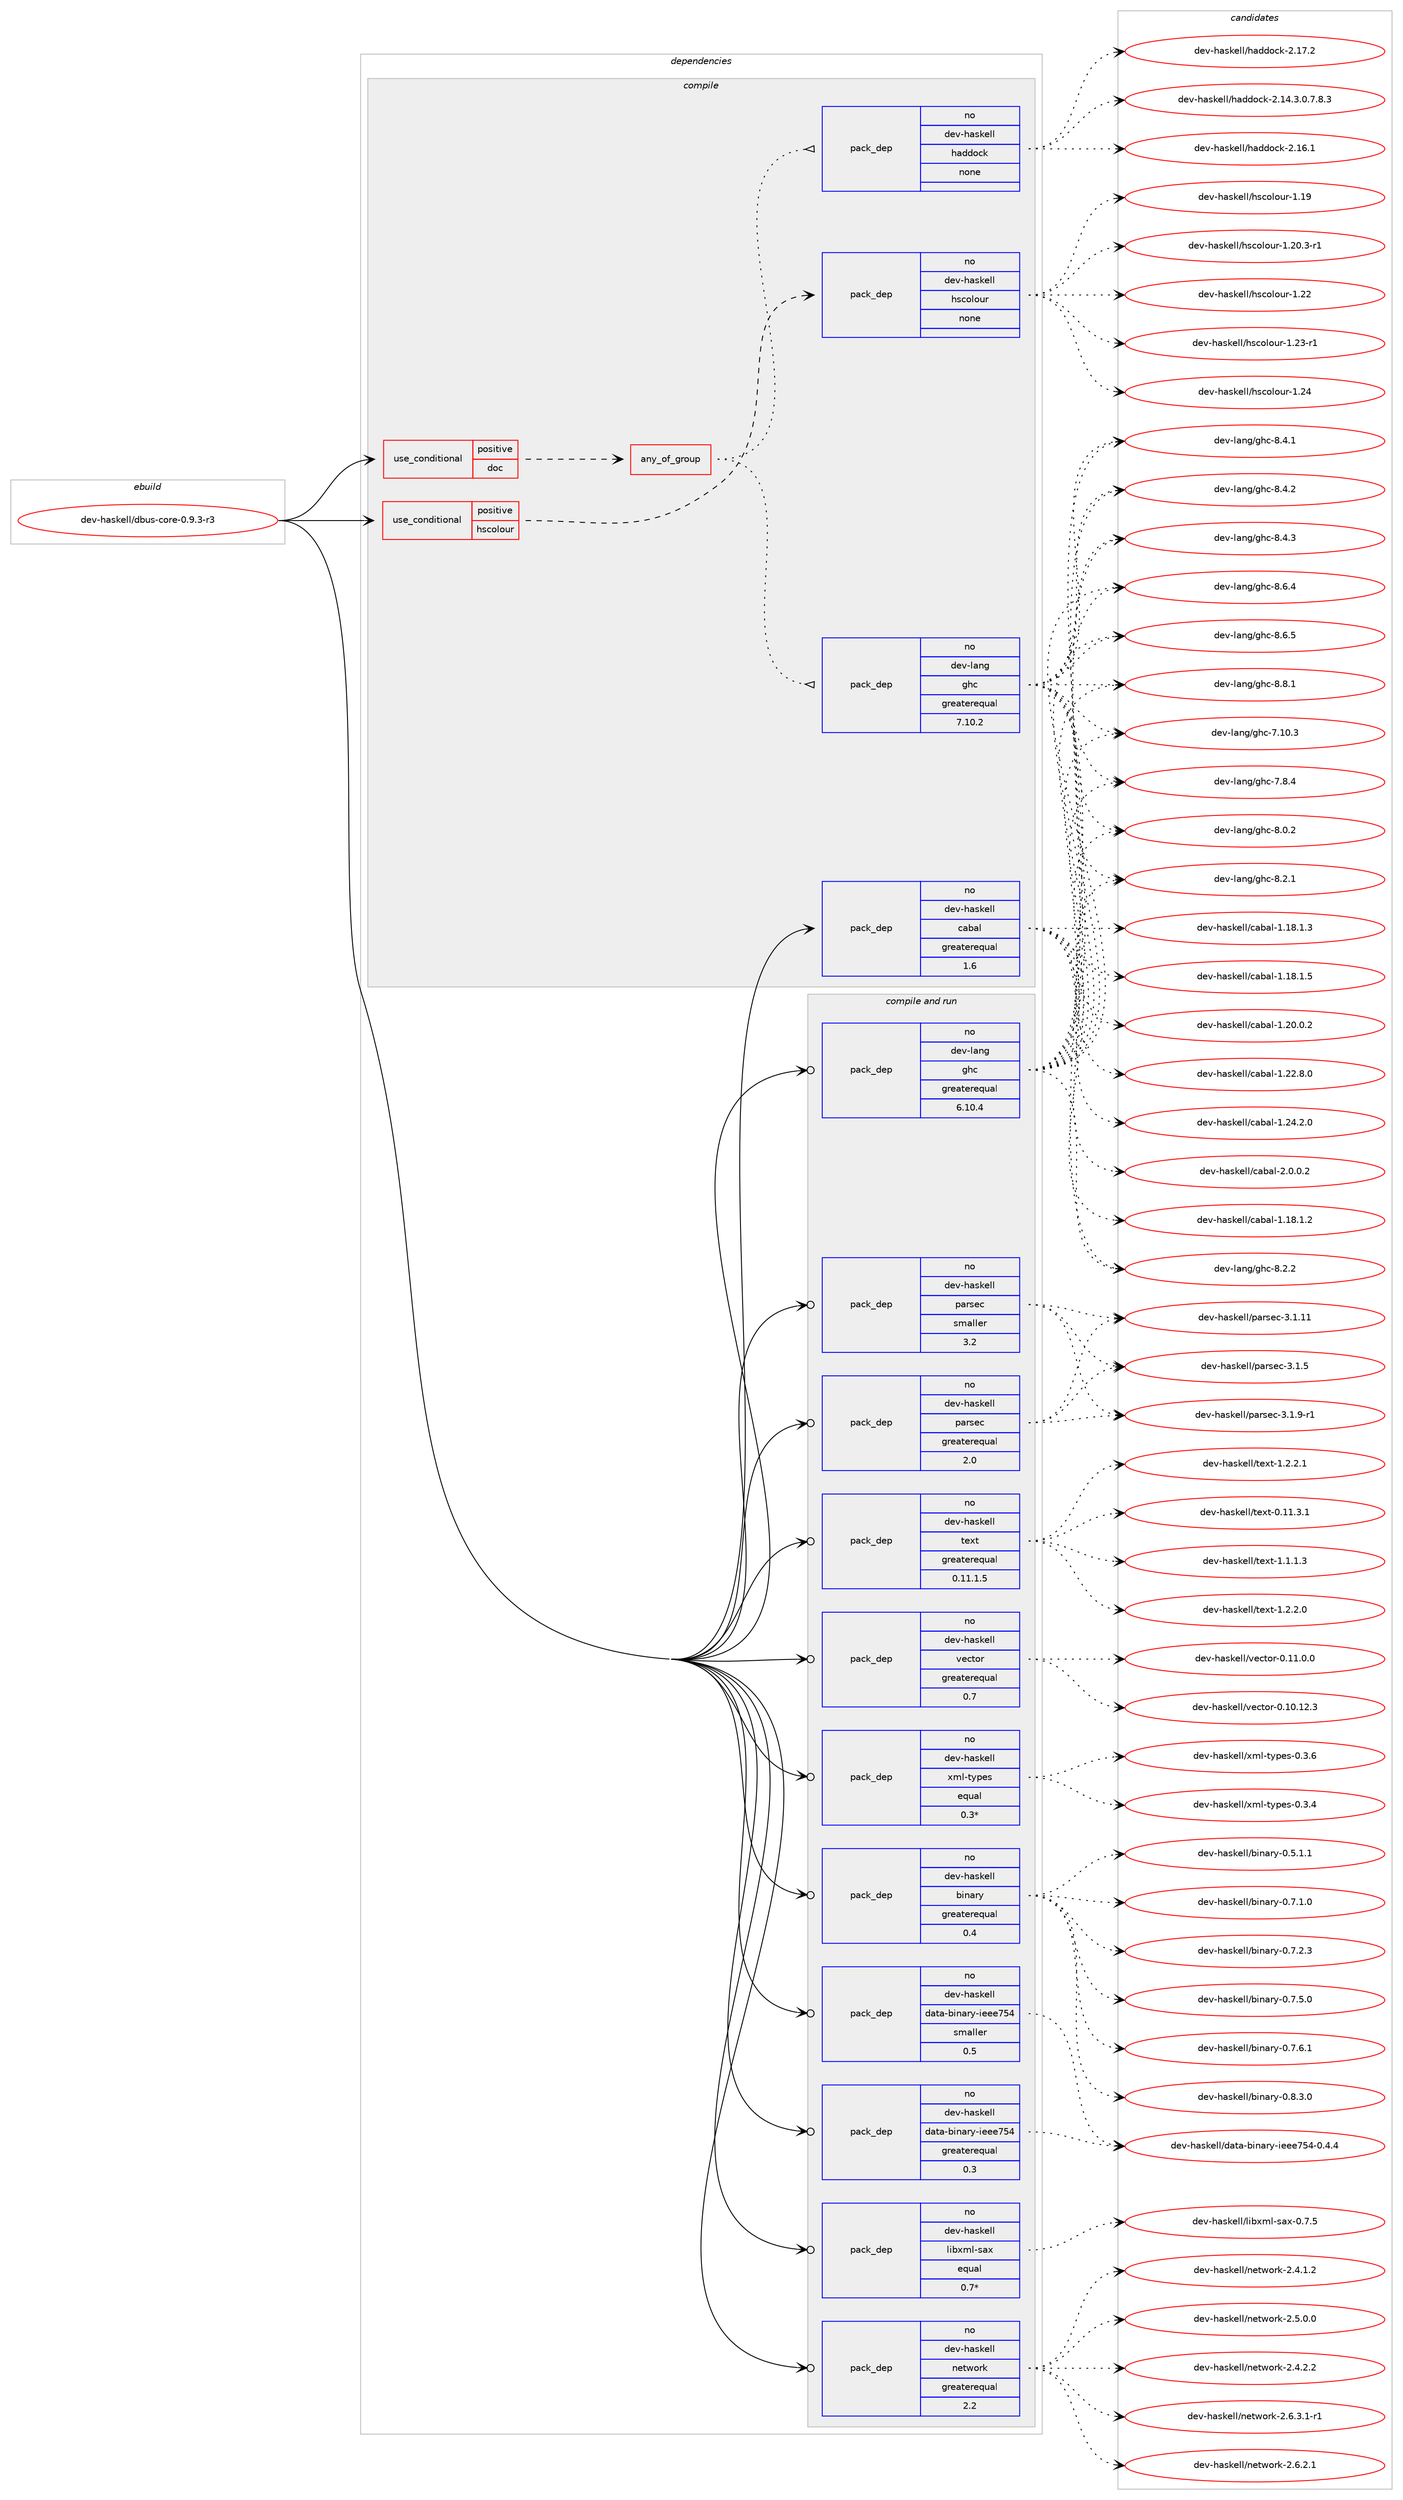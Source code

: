 digraph prolog {

# *************
# Graph options
# *************

newrank=true;
concentrate=true;
compound=true;
graph [rankdir=LR,fontname=Helvetica,fontsize=10,ranksep=1.5];#, ranksep=2.5, nodesep=0.2];
edge  [arrowhead=vee];
node  [fontname=Helvetica,fontsize=10];

# **********
# The ebuild
# **********

subgraph cluster_leftcol {
color=gray;
rank=same;
label=<<i>ebuild</i>>;
id [label="dev-haskell/dbus-core-0.9.3-r3", color=red, width=4, href="../dev-haskell/dbus-core-0.9.3-r3.svg"];
}

# ****************
# The dependencies
# ****************

subgraph cluster_midcol {
color=gray;
label=<<i>dependencies</i>>;
subgraph cluster_compile {
fillcolor="#eeeeee";
style=filled;
label=<<i>compile</i>>;
subgraph cond125475 {
dependency531076 [label=<<TABLE BORDER="0" CELLBORDER="1" CELLSPACING="0" CELLPADDING="4"><TR><TD ROWSPAN="3" CELLPADDING="10">use_conditional</TD></TR><TR><TD>positive</TD></TR><TR><TD>doc</TD></TR></TABLE>>, shape=none, color=red];
subgraph any9743 {
dependency531077 [label=<<TABLE BORDER="0" CELLBORDER="1" CELLSPACING="0" CELLPADDING="4"><TR><TD CELLPADDING="10">any_of_group</TD></TR></TABLE>>, shape=none, color=red];subgraph pack395501 {
dependency531078 [label=<<TABLE BORDER="0" CELLBORDER="1" CELLSPACING="0" CELLPADDING="4" WIDTH="220"><TR><TD ROWSPAN="6" CELLPADDING="30">pack_dep</TD></TR><TR><TD WIDTH="110">no</TD></TR><TR><TD>dev-haskell</TD></TR><TR><TD>haddock</TD></TR><TR><TD>none</TD></TR><TR><TD></TD></TR></TABLE>>, shape=none, color=blue];
}
dependency531077:e -> dependency531078:w [weight=20,style="dotted",arrowhead="oinv"];
subgraph pack395502 {
dependency531079 [label=<<TABLE BORDER="0" CELLBORDER="1" CELLSPACING="0" CELLPADDING="4" WIDTH="220"><TR><TD ROWSPAN="6" CELLPADDING="30">pack_dep</TD></TR><TR><TD WIDTH="110">no</TD></TR><TR><TD>dev-lang</TD></TR><TR><TD>ghc</TD></TR><TR><TD>greaterequal</TD></TR><TR><TD>7.10.2</TD></TR></TABLE>>, shape=none, color=blue];
}
dependency531077:e -> dependency531079:w [weight=20,style="dotted",arrowhead="oinv"];
}
dependency531076:e -> dependency531077:w [weight=20,style="dashed",arrowhead="vee"];
}
id:e -> dependency531076:w [weight=20,style="solid",arrowhead="vee"];
subgraph cond125476 {
dependency531080 [label=<<TABLE BORDER="0" CELLBORDER="1" CELLSPACING="0" CELLPADDING="4"><TR><TD ROWSPAN="3" CELLPADDING="10">use_conditional</TD></TR><TR><TD>positive</TD></TR><TR><TD>hscolour</TD></TR></TABLE>>, shape=none, color=red];
subgraph pack395503 {
dependency531081 [label=<<TABLE BORDER="0" CELLBORDER="1" CELLSPACING="0" CELLPADDING="4" WIDTH="220"><TR><TD ROWSPAN="6" CELLPADDING="30">pack_dep</TD></TR><TR><TD WIDTH="110">no</TD></TR><TR><TD>dev-haskell</TD></TR><TR><TD>hscolour</TD></TR><TR><TD>none</TD></TR><TR><TD></TD></TR></TABLE>>, shape=none, color=blue];
}
dependency531080:e -> dependency531081:w [weight=20,style="dashed",arrowhead="vee"];
}
id:e -> dependency531080:w [weight=20,style="solid",arrowhead="vee"];
subgraph pack395504 {
dependency531082 [label=<<TABLE BORDER="0" CELLBORDER="1" CELLSPACING="0" CELLPADDING="4" WIDTH="220"><TR><TD ROWSPAN="6" CELLPADDING="30">pack_dep</TD></TR><TR><TD WIDTH="110">no</TD></TR><TR><TD>dev-haskell</TD></TR><TR><TD>cabal</TD></TR><TR><TD>greaterequal</TD></TR><TR><TD>1.6</TD></TR></TABLE>>, shape=none, color=blue];
}
id:e -> dependency531082:w [weight=20,style="solid",arrowhead="vee"];
}
subgraph cluster_compileandrun {
fillcolor="#eeeeee";
style=filled;
label=<<i>compile and run</i>>;
subgraph pack395505 {
dependency531083 [label=<<TABLE BORDER="0" CELLBORDER="1" CELLSPACING="0" CELLPADDING="4" WIDTH="220"><TR><TD ROWSPAN="6" CELLPADDING="30">pack_dep</TD></TR><TR><TD WIDTH="110">no</TD></TR><TR><TD>dev-haskell</TD></TR><TR><TD>binary</TD></TR><TR><TD>greaterequal</TD></TR><TR><TD>0.4</TD></TR></TABLE>>, shape=none, color=blue];
}
id:e -> dependency531083:w [weight=20,style="solid",arrowhead="odotvee"];
subgraph pack395506 {
dependency531084 [label=<<TABLE BORDER="0" CELLBORDER="1" CELLSPACING="0" CELLPADDING="4" WIDTH="220"><TR><TD ROWSPAN="6" CELLPADDING="30">pack_dep</TD></TR><TR><TD WIDTH="110">no</TD></TR><TR><TD>dev-haskell</TD></TR><TR><TD>data-binary-ieee754</TD></TR><TR><TD>greaterequal</TD></TR><TR><TD>0.3</TD></TR></TABLE>>, shape=none, color=blue];
}
id:e -> dependency531084:w [weight=20,style="solid",arrowhead="odotvee"];
subgraph pack395507 {
dependency531085 [label=<<TABLE BORDER="0" CELLBORDER="1" CELLSPACING="0" CELLPADDING="4" WIDTH="220"><TR><TD ROWSPAN="6" CELLPADDING="30">pack_dep</TD></TR><TR><TD WIDTH="110">no</TD></TR><TR><TD>dev-haskell</TD></TR><TR><TD>data-binary-ieee754</TD></TR><TR><TD>smaller</TD></TR><TR><TD>0.5</TD></TR></TABLE>>, shape=none, color=blue];
}
id:e -> dependency531085:w [weight=20,style="solid",arrowhead="odotvee"];
subgraph pack395508 {
dependency531086 [label=<<TABLE BORDER="0" CELLBORDER="1" CELLSPACING="0" CELLPADDING="4" WIDTH="220"><TR><TD ROWSPAN="6" CELLPADDING="30">pack_dep</TD></TR><TR><TD WIDTH="110">no</TD></TR><TR><TD>dev-haskell</TD></TR><TR><TD>libxml-sax</TD></TR><TR><TD>equal</TD></TR><TR><TD>0.7*</TD></TR></TABLE>>, shape=none, color=blue];
}
id:e -> dependency531086:w [weight=20,style="solid",arrowhead="odotvee"];
subgraph pack395509 {
dependency531087 [label=<<TABLE BORDER="0" CELLBORDER="1" CELLSPACING="0" CELLPADDING="4" WIDTH="220"><TR><TD ROWSPAN="6" CELLPADDING="30">pack_dep</TD></TR><TR><TD WIDTH="110">no</TD></TR><TR><TD>dev-haskell</TD></TR><TR><TD>network</TD></TR><TR><TD>greaterequal</TD></TR><TR><TD>2.2</TD></TR></TABLE>>, shape=none, color=blue];
}
id:e -> dependency531087:w [weight=20,style="solid",arrowhead="odotvee"];
subgraph pack395510 {
dependency531088 [label=<<TABLE BORDER="0" CELLBORDER="1" CELLSPACING="0" CELLPADDING="4" WIDTH="220"><TR><TD ROWSPAN="6" CELLPADDING="30">pack_dep</TD></TR><TR><TD WIDTH="110">no</TD></TR><TR><TD>dev-haskell</TD></TR><TR><TD>parsec</TD></TR><TR><TD>greaterequal</TD></TR><TR><TD>2.0</TD></TR></TABLE>>, shape=none, color=blue];
}
id:e -> dependency531088:w [weight=20,style="solid",arrowhead="odotvee"];
subgraph pack395511 {
dependency531089 [label=<<TABLE BORDER="0" CELLBORDER="1" CELLSPACING="0" CELLPADDING="4" WIDTH="220"><TR><TD ROWSPAN="6" CELLPADDING="30">pack_dep</TD></TR><TR><TD WIDTH="110">no</TD></TR><TR><TD>dev-haskell</TD></TR><TR><TD>parsec</TD></TR><TR><TD>smaller</TD></TR><TR><TD>3.2</TD></TR></TABLE>>, shape=none, color=blue];
}
id:e -> dependency531089:w [weight=20,style="solid",arrowhead="odotvee"];
subgraph pack395512 {
dependency531090 [label=<<TABLE BORDER="0" CELLBORDER="1" CELLSPACING="0" CELLPADDING="4" WIDTH="220"><TR><TD ROWSPAN="6" CELLPADDING="30">pack_dep</TD></TR><TR><TD WIDTH="110">no</TD></TR><TR><TD>dev-haskell</TD></TR><TR><TD>text</TD></TR><TR><TD>greaterequal</TD></TR><TR><TD>0.11.1.5</TD></TR></TABLE>>, shape=none, color=blue];
}
id:e -> dependency531090:w [weight=20,style="solid",arrowhead="odotvee"];
subgraph pack395513 {
dependency531091 [label=<<TABLE BORDER="0" CELLBORDER="1" CELLSPACING="0" CELLPADDING="4" WIDTH="220"><TR><TD ROWSPAN="6" CELLPADDING="30">pack_dep</TD></TR><TR><TD WIDTH="110">no</TD></TR><TR><TD>dev-haskell</TD></TR><TR><TD>vector</TD></TR><TR><TD>greaterequal</TD></TR><TR><TD>0.7</TD></TR></TABLE>>, shape=none, color=blue];
}
id:e -> dependency531091:w [weight=20,style="solid",arrowhead="odotvee"];
subgraph pack395514 {
dependency531092 [label=<<TABLE BORDER="0" CELLBORDER="1" CELLSPACING="0" CELLPADDING="4" WIDTH="220"><TR><TD ROWSPAN="6" CELLPADDING="30">pack_dep</TD></TR><TR><TD WIDTH="110">no</TD></TR><TR><TD>dev-haskell</TD></TR><TR><TD>xml-types</TD></TR><TR><TD>equal</TD></TR><TR><TD>0.3*</TD></TR></TABLE>>, shape=none, color=blue];
}
id:e -> dependency531092:w [weight=20,style="solid",arrowhead="odotvee"];
subgraph pack395515 {
dependency531093 [label=<<TABLE BORDER="0" CELLBORDER="1" CELLSPACING="0" CELLPADDING="4" WIDTH="220"><TR><TD ROWSPAN="6" CELLPADDING="30">pack_dep</TD></TR><TR><TD WIDTH="110">no</TD></TR><TR><TD>dev-lang</TD></TR><TR><TD>ghc</TD></TR><TR><TD>greaterequal</TD></TR><TR><TD>6.10.4</TD></TR></TABLE>>, shape=none, color=blue];
}
id:e -> dependency531093:w [weight=20,style="solid",arrowhead="odotvee"];
}
subgraph cluster_run {
fillcolor="#eeeeee";
style=filled;
label=<<i>run</i>>;
}
}

# **************
# The candidates
# **************

subgraph cluster_choices {
rank=same;
color=gray;
label=<<i>candidates</i>>;

subgraph choice395501 {
color=black;
nodesep=1;
choice1001011184510497115107101108108471049710010011199107455046495246514648465546564651 [label="dev-haskell/haddock-2.14.3.0.7.8.3", color=red, width=4,href="../dev-haskell/haddock-2.14.3.0.7.8.3.svg"];
choice100101118451049711510710110810847104971001001119910745504649544649 [label="dev-haskell/haddock-2.16.1", color=red, width=4,href="../dev-haskell/haddock-2.16.1.svg"];
choice100101118451049711510710110810847104971001001119910745504649554650 [label="dev-haskell/haddock-2.17.2", color=red, width=4,href="../dev-haskell/haddock-2.17.2.svg"];
dependency531078:e -> choice1001011184510497115107101108108471049710010011199107455046495246514648465546564651:w [style=dotted,weight="100"];
dependency531078:e -> choice100101118451049711510710110810847104971001001119910745504649544649:w [style=dotted,weight="100"];
dependency531078:e -> choice100101118451049711510710110810847104971001001119910745504649554650:w [style=dotted,weight="100"];
}
subgraph choice395502 {
color=black;
nodesep=1;
choice1001011184510897110103471031049945554649484651 [label="dev-lang/ghc-7.10.3", color=red, width=4,href="../dev-lang/ghc-7.10.3.svg"];
choice10010111845108971101034710310499455546564652 [label="dev-lang/ghc-7.8.4", color=red, width=4,href="../dev-lang/ghc-7.8.4.svg"];
choice10010111845108971101034710310499455646484650 [label="dev-lang/ghc-8.0.2", color=red, width=4,href="../dev-lang/ghc-8.0.2.svg"];
choice10010111845108971101034710310499455646504649 [label="dev-lang/ghc-8.2.1", color=red, width=4,href="../dev-lang/ghc-8.2.1.svg"];
choice10010111845108971101034710310499455646504650 [label="dev-lang/ghc-8.2.2", color=red, width=4,href="../dev-lang/ghc-8.2.2.svg"];
choice10010111845108971101034710310499455646524649 [label="dev-lang/ghc-8.4.1", color=red, width=4,href="../dev-lang/ghc-8.4.1.svg"];
choice10010111845108971101034710310499455646524650 [label="dev-lang/ghc-8.4.2", color=red, width=4,href="../dev-lang/ghc-8.4.2.svg"];
choice10010111845108971101034710310499455646524651 [label="dev-lang/ghc-8.4.3", color=red, width=4,href="../dev-lang/ghc-8.4.3.svg"];
choice10010111845108971101034710310499455646544652 [label="dev-lang/ghc-8.6.4", color=red, width=4,href="../dev-lang/ghc-8.6.4.svg"];
choice10010111845108971101034710310499455646544653 [label="dev-lang/ghc-8.6.5", color=red, width=4,href="../dev-lang/ghc-8.6.5.svg"];
choice10010111845108971101034710310499455646564649 [label="dev-lang/ghc-8.8.1", color=red, width=4,href="../dev-lang/ghc-8.8.1.svg"];
dependency531079:e -> choice1001011184510897110103471031049945554649484651:w [style=dotted,weight="100"];
dependency531079:e -> choice10010111845108971101034710310499455546564652:w [style=dotted,weight="100"];
dependency531079:e -> choice10010111845108971101034710310499455646484650:w [style=dotted,weight="100"];
dependency531079:e -> choice10010111845108971101034710310499455646504649:w [style=dotted,weight="100"];
dependency531079:e -> choice10010111845108971101034710310499455646504650:w [style=dotted,weight="100"];
dependency531079:e -> choice10010111845108971101034710310499455646524649:w [style=dotted,weight="100"];
dependency531079:e -> choice10010111845108971101034710310499455646524650:w [style=dotted,weight="100"];
dependency531079:e -> choice10010111845108971101034710310499455646524651:w [style=dotted,weight="100"];
dependency531079:e -> choice10010111845108971101034710310499455646544652:w [style=dotted,weight="100"];
dependency531079:e -> choice10010111845108971101034710310499455646544653:w [style=dotted,weight="100"];
dependency531079:e -> choice10010111845108971101034710310499455646564649:w [style=dotted,weight="100"];
}
subgraph choice395503 {
color=black;
nodesep=1;
choice100101118451049711510710110810847104115991111081111171144549464957 [label="dev-haskell/hscolour-1.19", color=red, width=4,href="../dev-haskell/hscolour-1.19.svg"];
choice10010111845104971151071011081084710411599111108111117114454946504846514511449 [label="dev-haskell/hscolour-1.20.3-r1", color=red, width=4,href="../dev-haskell/hscolour-1.20.3-r1.svg"];
choice100101118451049711510710110810847104115991111081111171144549465050 [label="dev-haskell/hscolour-1.22", color=red, width=4,href="../dev-haskell/hscolour-1.22.svg"];
choice1001011184510497115107101108108471041159911110811111711445494650514511449 [label="dev-haskell/hscolour-1.23-r1", color=red, width=4,href="../dev-haskell/hscolour-1.23-r1.svg"];
choice100101118451049711510710110810847104115991111081111171144549465052 [label="dev-haskell/hscolour-1.24", color=red, width=4,href="../dev-haskell/hscolour-1.24.svg"];
dependency531081:e -> choice100101118451049711510710110810847104115991111081111171144549464957:w [style=dotted,weight="100"];
dependency531081:e -> choice10010111845104971151071011081084710411599111108111117114454946504846514511449:w [style=dotted,weight="100"];
dependency531081:e -> choice100101118451049711510710110810847104115991111081111171144549465050:w [style=dotted,weight="100"];
dependency531081:e -> choice1001011184510497115107101108108471041159911110811111711445494650514511449:w [style=dotted,weight="100"];
dependency531081:e -> choice100101118451049711510710110810847104115991111081111171144549465052:w [style=dotted,weight="100"];
}
subgraph choice395504 {
color=black;
nodesep=1;
choice10010111845104971151071011081084799979897108454946495646494650 [label="dev-haskell/cabal-1.18.1.2", color=red, width=4,href="../dev-haskell/cabal-1.18.1.2.svg"];
choice10010111845104971151071011081084799979897108454946495646494651 [label="dev-haskell/cabal-1.18.1.3", color=red, width=4,href="../dev-haskell/cabal-1.18.1.3.svg"];
choice10010111845104971151071011081084799979897108454946495646494653 [label="dev-haskell/cabal-1.18.1.5", color=red, width=4,href="../dev-haskell/cabal-1.18.1.5.svg"];
choice10010111845104971151071011081084799979897108454946504846484650 [label="dev-haskell/cabal-1.20.0.2", color=red, width=4,href="../dev-haskell/cabal-1.20.0.2.svg"];
choice10010111845104971151071011081084799979897108454946505046564648 [label="dev-haskell/cabal-1.22.8.0", color=red, width=4,href="../dev-haskell/cabal-1.22.8.0.svg"];
choice10010111845104971151071011081084799979897108454946505246504648 [label="dev-haskell/cabal-1.24.2.0", color=red, width=4,href="../dev-haskell/cabal-1.24.2.0.svg"];
choice100101118451049711510710110810847999798971084550464846484650 [label="dev-haskell/cabal-2.0.0.2", color=red, width=4,href="../dev-haskell/cabal-2.0.0.2.svg"];
dependency531082:e -> choice10010111845104971151071011081084799979897108454946495646494650:w [style=dotted,weight="100"];
dependency531082:e -> choice10010111845104971151071011081084799979897108454946495646494651:w [style=dotted,weight="100"];
dependency531082:e -> choice10010111845104971151071011081084799979897108454946495646494653:w [style=dotted,weight="100"];
dependency531082:e -> choice10010111845104971151071011081084799979897108454946504846484650:w [style=dotted,weight="100"];
dependency531082:e -> choice10010111845104971151071011081084799979897108454946505046564648:w [style=dotted,weight="100"];
dependency531082:e -> choice10010111845104971151071011081084799979897108454946505246504648:w [style=dotted,weight="100"];
dependency531082:e -> choice100101118451049711510710110810847999798971084550464846484650:w [style=dotted,weight="100"];
}
subgraph choice395505 {
color=black;
nodesep=1;
choice10010111845104971151071011081084798105110971141214548465346494649 [label="dev-haskell/binary-0.5.1.1", color=red, width=4,href="../dev-haskell/binary-0.5.1.1.svg"];
choice10010111845104971151071011081084798105110971141214548465546494648 [label="dev-haskell/binary-0.7.1.0", color=red, width=4,href="../dev-haskell/binary-0.7.1.0.svg"];
choice10010111845104971151071011081084798105110971141214548465546504651 [label="dev-haskell/binary-0.7.2.3", color=red, width=4,href="../dev-haskell/binary-0.7.2.3.svg"];
choice10010111845104971151071011081084798105110971141214548465546534648 [label="dev-haskell/binary-0.7.5.0", color=red, width=4,href="../dev-haskell/binary-0.7.5.0.svg"];
choice10010111845104971151071011081084798105110971141214548465546544649 [label="dev-haskell/binary-0.7.6.1", color=red, width=4,href="../dev-haskell/binary-0.7.6.1.svg"];
choice10010111845104971151071011081084798105110971141214548465646514648 [label="dev-haskell/binary-0.8.3.0", color=red, width=4,href="../dev-haskell/binary-0.8.3.0.svg"];
dependency531083:e -> choice10010111845104971151071011081084798105110971141214548465346494649:w [style=dotted,weight="100"];
dependency531083:e -> choice10010111845104971151071011081084798105110971141214548465546494648:w [style=dotted,weight="100"];
dependency531083:e -> choice10010111845104971151071011081084798105110971141214548465546504651:w [style=dotted,weight="100"];
dependency531083:e -> choice10010111845104971151071011081084798105110971141214548465546534648:w [style=dotted,weight="100"];
dependency531083:e -> choice10010111845104971151071011081084798105110971141214548465546544649:w [style=dotted,weight="100"];
dependency531083:e -> choice10010111845104971151071011081084798105110971141214548465646514648:w [style=dotted,weight="100"];
}
subgraph choice395506 {
color=black;
nodesep=1;
choice100101118451049711510710110810847100971169745981051109711412145105101101101555352454846524652 [label="dev-haskell/data-binary-ieee754-0.4.4", color=red, width=4,href="../dev-haskell/data-binary-ieee754-0.4.4.svg"];
dependency531084:e -> choice100101118451049711510710110810847100971169745981051109711412145105101101101555352454846524652:w [style=dotted,weight="100"];
}
subgraph choice395507 {
color=black;
nodesep=1;
choice100101118451049711510710110810847100971169745981051109711412145105101101101555352454846524652 [label="dev-haskell/data-binary-ieee754-0.4.4", color=red, width=4,href="../dev-haskell/data-binary-ieee754-0.4.4.svg"];
dependency531085:e -> choice100101118451049711510710110810847100971169745981051109711412145105101101101555352454846524652:w [style=dotted,weight="100"];
}
subgraph choice395508 {
color=black;
nodesep=1;
choice100101118451049711510710110810847108105981201091084511597120454846554653 [label="dev-haskell/libxml-sax-0.7.5", color=red, width=4,href="../dev-haskell/libxml-sax-0.7.5.svg"];
dependency531086:e -> choice100101118451049711510710110810847108105981201091084511597120454846554653:w [style=dotted,weight="100"];
}
subgraph choice395509 {
color=black;
nodesep=1;
choice1001011184510497115107101108108471101011161191111141074550465246494650 [label="dev-haskell/network-2.4.1.2", color=red, width=4,href="../dev-haskell/network-2.4.1.2.svg"];
choice1001011184510497115107101108108471101011161191111141074550465246504650 [label="dev-haskell/network-2.4.2.2", color=red, width=4,href="../dev-haskell/network-2.4.2.2.svg"];
choice1001011184510497115107101108108471101011161191111141074550465346484648 [label="dev-haskell/network-2.5.0.0", color=red, width=4,href="../dev-haskell/network-2.5.0.0.svg"];
choice1001011184510497115107101108108471101011161191111141074550465446504649 [label="dev-haskell/network-2.6.2.1", color=red, width=4,href="../dev-haskell/network-2.6.2.1.svg"];
choice10010111845104971151071011081084711010111611911111410745504654465146494511449 [label="dev-haskell/network-2.6.3.1-r1", color=red, width=4,href="../dev-haskell/network-2.6.3.1-r1.svg"];
dependency531087:e -> choice1001011184510497115107101108108471101011161191111141074550465246494650:w [style=dotted,weight="100"];
dependency531087:e -> choice1001011184510497115107101108108471101011161191111141074550465246504650:w [style=dotted,weight="100"];
dependency531087:e -> choice1001011184510497115107101108108471101011161191111141074550465346484648:w [style=dotted,weight="100"];
dependency531087:e -> choice1001011184510497115107101108108471101011161191111141074550465446504649:w [style=dotted,weight="100"];
dependency531087:e -> choice10010111845104971151071011081084711010111611911111410745504654465146494511449:w [style=dotted,weight="100"];
}
subgraph choice395510 {
color=black;
nodesep=1;
choice100101118451049711510710110810847112971141151019945514649464949 [label="dev-haskell/parsec-3.1.11", color=red, width=4,href="../dev-haskell/parsec-3.1.11.svg"];
choice1001011184510497115107101108108471129711411510199455146494653 [label="dev-haskell/parsec-3.1.5", color=red, width=4,href="../dev-haskell/parsec-3.1.5.svg"];
choice10010111845104971151071011081084711297114115101994551464946574511449 [label="dev-haskell/parsec-3.1.9-r1", color=red, width=4,href="../dev-haskell/parsec-3.1.9-r1.svg"];
dependency531088:e -> choice100101118451049711510710110810847112971141151019945514649464949:w [style=dotted,weight="100"];
dependency531088:e -> choice1001011184510497115107101108108471129711411510199455146494653:w [style=dotted,weight="100"];
dependency531088:e -> choice10010111845104971151071011081084711297114115101994551464946574511449:w [style=dotted,weight="100"];
}
subgraph choice395511 {
color=black;
nodesep=1;
choice100101118451049711510710110810847112971141151019945514649464949 [label="dev-haskell/parsec-3.1.11", color=red, width=4,href="../dev-haskell/parsec-3.1.11.svg"];
choice1001011184510497115107101108108471129711411510199455146494653 [label="dev-haskell/parsec-3.1.5", color=red, width=4,href="../dev-haskell/parsec-3.1.5.svg"];
choice10010111845104971151071011081084711297114115101994551464946574511449 [label="dev-haskell/parsec-3.1.9-r1", color=red, width=4,href="../dev-haskell/parsec-3.1.9-r1.svg"];
dependency531089:e -> choice100101118451049711510710110810847112971141151019945514649464949:w [style=dotted,weight="100"];
dependency531089:e -> choice1001011184510497115107101108108471129711411510199455146494653:w [style=dotted,weight="100"];
dependency531089:e -> choice10010111845104971151071011081084711297114115101994551464946574511449:w [style=dotted,weight="100"];
}
subgraph choice395512 {
color=black;
nodesep=1;
choice100101118451049711510710110810847116101120116454846494946514649 [label="dev-haskell/text-0.11.3.1", color=red, width=4,href="../dev-haskell/text-0.11.3.1.svg"];
choice1001011184510497115107101108108471161011201164549464946494651 [label="dev-haskell/text-1.1.1.3", color=red, width=4,href="../dev-haskell/text-1.1.1.3.svg"];
choice1001011184510497115107101108108471161011201164549465046504648 [label="dev-haskell/text-1.2.2.0", color=red, width=4,href="../dev-haskell/text-1.2.2.0.svg"];
choice1001011184510497115107101108108471161011201164549465046504649 [label="dev-haskell/text-1.2.2.1", color=red, width=4,href="../dev-haskell/text-1.2.2.1.svg"];
dependency531090:e -> choice100101118451049711510710110810847116101120116454846494946514649:w [style=dotted,weight="100"];
dependency531090:e -> choice1001011184510497115107101108108471161011201164549464946494651:w [style=dotted,weight="100"];
dependency531090:e -> choice1001011184510497115107101108108471161011201164549465046504648:w [style=dotted,weight="100"];
dependency531090:e -> choice1001011184510497115107101108108471161011201164549465046504649:w [style=dotted,weight="100"];
}
subgraph choice395513 {
color=black;
nodesep=1;
choice1001011184510497115107101108108471181019911611111445484649484649504651 [label="dev-haskell/vector-0.10.12.3", color=red, width=4,href="../dev-haskell/vector-0.10.12.3.svg"];
choice10010111845104971151071011081084711810199116111114454846494946484648 [label="dev-haskell/vector-0.11.0.0", color=red, width=4,href="../dev-haskell/vector-0.11.0.0.svg"];
dependency531091:e -> choice1001011184510497115107101108108471181019911611111445484649484649504651:w [style=dotted,weight="100"];
dependency531091:e -> choice10010111845104971151071011081084711810199116111114454846494946484648:w [style=dotted,weight="100"];
}
subgraph choice395514 {
color=black;
nodesep=1;
choice10010111845104971151071011081084712010910845116121112101115454846514652 [label="dev-haskell/xml-types-0.3.4", color=red, width=4,href="../dev-haskell/xml-types-0.3.4.svg"];
choice10010111845104971151071011081084712010910845116121112101115454846514654 [label="dev-haskell/xml-types-0.3.6", color=red, width=4,href="../dev-haskell/xml-types-0.3.6.svg"];
dependency531092:e -> choice10010111845104971151071011081084712010910845116121112101115454846514652:w [style=dotted,weight="100"];
dependency531092:e -> choice10010111845104971151071011081084712010910845116121112101115454846514654:w [style=dotted,weight="100"];
}
subgraph choice395515 {
color=black;
nodesep=1;
choice1001011184510897110103471031049945554649484651 [label="dev-lang/ghc-7.10.3", color=red, width=4,href="../dev-lang/ghc-7.10.3.svg"];
choice10010111845108971101034710310499455546564652 [label="dev-lang/ghc-7.8.4", color=red, width=4,href="../dev-lang/ghc-7.8.4.svg"];
choice10010111845108971101034710310499455646484650 [label="dev-lang/ghc-8.0.2", color=red, width=4,href="../dev-lang/ghc-8.0.2.svg"];
choice10010111845108971101034710310499455646504649 [label="dev-lang/ghc-8.2.1", color=red, width=4,href="../dev-lang/ghc-8.2.1.svg"];
choice10010111845108971101034710310499455646504650 [label="dev-lang/ghc-8.2.2", color=red, width=4,href="../dev-lang/ghc-8.2.2.svg"];
choice10010111845108971101034710310499455646524649 [label="dev-lang/ghc-8.4.1", color=red, width=4,href="../dev-lang/ghc-8.4.1.svg"];
choice10010111845108971101034710310499455646524650 [label="dev-lang/ghc-8.4.2", color=red, width=4,href="../dev-lang/ghc-8.4.2.svg"];
choice10010111845108971101034710310499455646524651 [label="dev-lang/ghc-8.4.3", color=red, width=4,href="../dev-lang/ghc-8.4.3.svg"];
choice10010111845108971101034710310499455646544652 [label="dev-lang/ghc-8.6.4", color=red, width=4,href="../dev-lang/ghc-8.6.4.svg"];
choice10010111845108971101034710310499455646544653 [label="dev-lang/ghc-8.6.5", color=red, width=4,href="../dev-lang/ghc-8.6.5.svg"];
choice10010111845108971101034710310499455646564649 [label="dev-lang/ghc-8.8.1", color=red, width=4,href="../dev-lang/ghc-8.8.1.svg"];
dependency531093:e -> choice1001011184510897110103471031049945554649484651:w [style=dotted,weight="100"];
dependency531093:e -> choice10010111845108971101034710310499455546564652:w [style=dotted,weight="100"];
dependency531093:e -> choice10010111845108971101034710310499455646484650:w [style=dotted,weight="100"];
dependency531093:e -> choice10010111845108971101034710310499455646504649:w [style=dotted,weight="100"];
dependency531093:e -> choice10010111845108971101034710310499455646504650:w [style=dotted,weight="100"];
dependency531093:e -> choice10010111845108971101034710310499455646524649:w [style=dotted,weight="100"];
dependency531093:e -> choice10010111845108971101034710310499455646524650:w [style=dotted,weight="100"];
dependency531093:e -> choice10010111845108971101034710310499455646524651:w [style=dotted,weight="100"];
dependency531093:e -> choice10010111845108971101034710310499455646544652:w [style=dotted,weight="100"];
dependency531093:e -> choice10010111845108971101034710310499455646544653:w [style=dotted,weight="100"];
dependency531093:e -> choice10010111845108971101034710310499455646564649:w [style=dotted,weight="100"];
}
}

}
